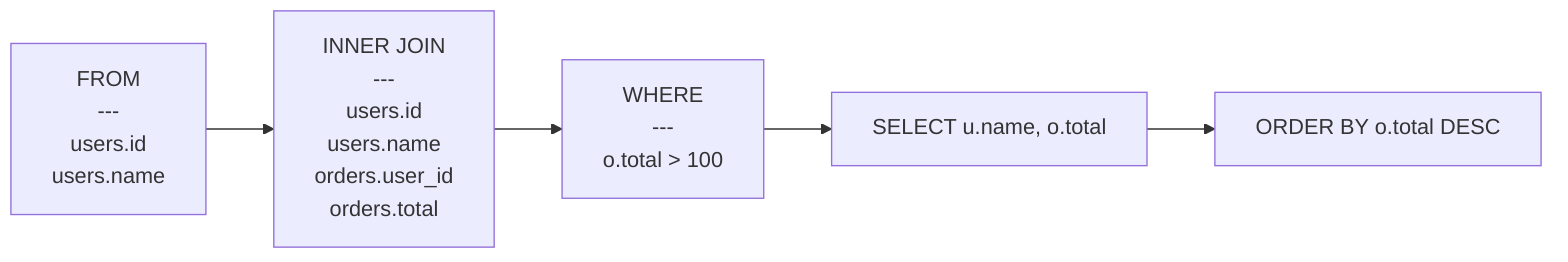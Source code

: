 flowchart LR
    node_0["FROM<br/>---<br/>users.id<br/>users.name"]
    node_1["INNER JOIN<br/>---<br/>users.id<br/>users.name<br/>orders.user_id<br/>orders.total"]
    node_2["WHERE<br/>---<br/>o.total &gt; 100"]
    node_3["SELECT u.name, o.total"]
    node_4["ORDER BY o.total DESC"]
    node_0 --> node_1
    node_1 --> node_2
    node_2 --> node_3
    node_3 --> node_4